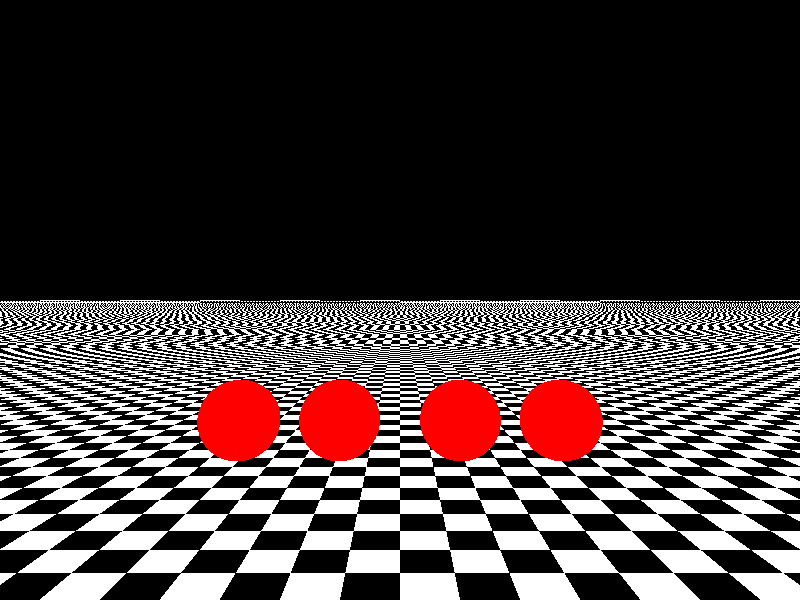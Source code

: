 #include "colors.inc"
plane {
	y, -2
	pigment {checker Black, White}	
}

sphere {
    <-4,0,0>, 1
    pigment { Red }
    finish {
      ambient 1
      diffuse 0
      phong 0
      phong_size 10
    }
}

sphere {
    <-1.5,0,0>, 1
    pigment { Red }
    finish {
      ambient 0
      diffuse 1
      phong 0
      phong_size 10
    }
}

sphere {
    <1.5,0,0>, 1
    pigment { Red }
    finish {
      ambient 0
      diffuse 0
      phong 100
      phong_size 10
    }
}

sphere {
    <4,0,0>, 1
    pigment { Red }
    finish {
      ambient 0.2
      diffuse 1
      phong 0.03
      phong_size 3
    }
}
//povray glasschess.pov -w720 -h1080
/*
sphere {
    <-3,3,0>, 1
    pigment { White }
    finish {
      ambient 0.2
      diffuse 0.6
      phong 0.75
      phong_size 10
    }
}

sphere {
    <0,3,0>, 1
    pigment { White }
    finish {
      ambient 0.2
      diffuse 0.6
      phong .75
      phong_size 10
    }
}

sphere {
    <3,3,0>, 1
    pigment { White }
    finish {
      ambient 0.2
      diffuse 0.6
      phong .75
      phong_size 10
    }
}

sphere {
    <-3,6,0>, 1
    pigment { White }
    finish {
      ambient 0.2
      diffuse 0.6
      phong 0.75
      phong_size 10
    }
}

sphere {
    <0,6,0>, 1
    pigment { White }
    finish {
      ambient 0.2
      diffuse 0.6
      phong .75
      phong_size 10
    }
}

sphere {
    <3,6,0>, 1
    pigment { White }
    finish {
      ambient 0.2
      diffuse 0.6
      phong .75
      phong_size 10
    }
}

*/
light_source {
    <10, 10, -10>
    color White
}

camera {
	location <0, 3, -15>
	look_at <0, 3, 0>	
}